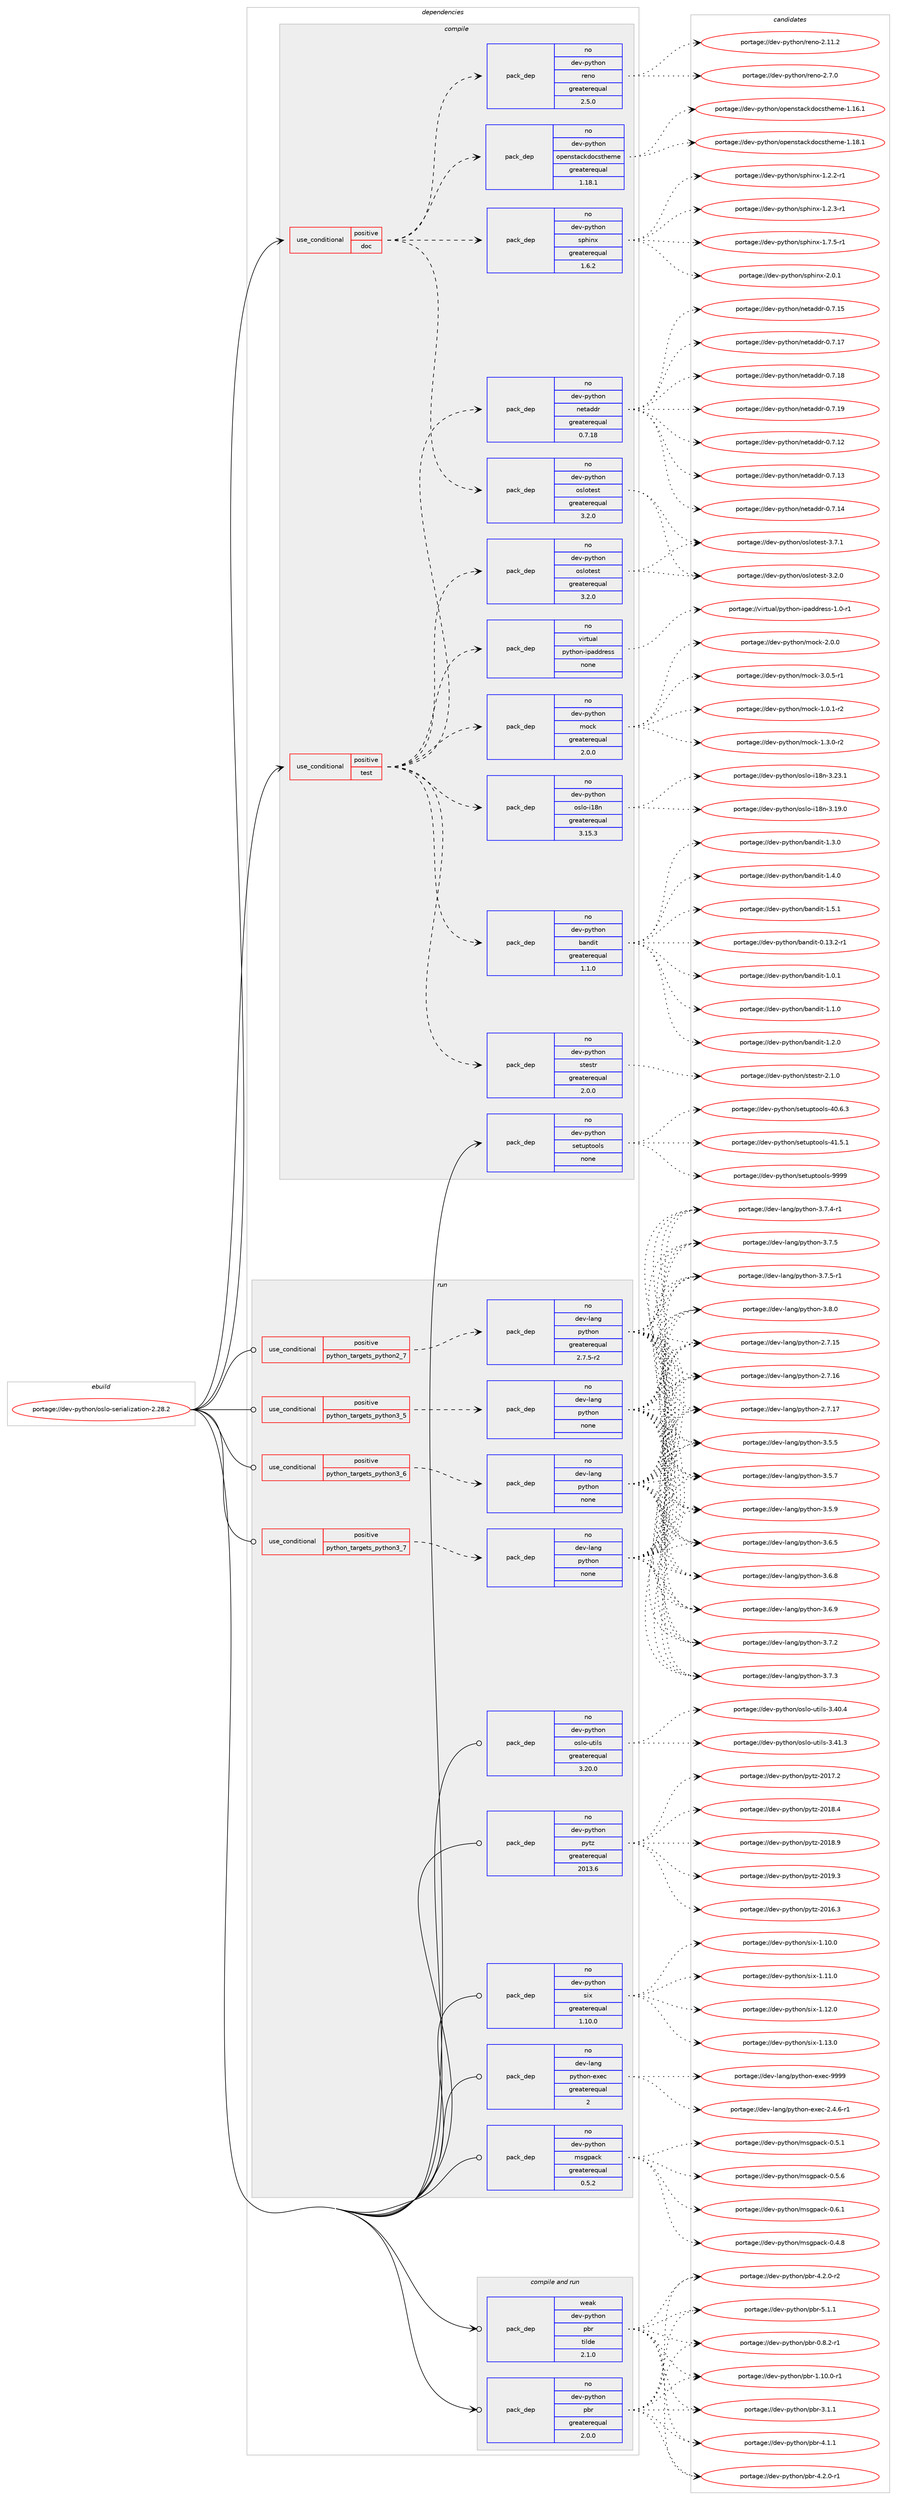 digraph prolog {

# *************
# Graph options
# *************

newrank=true;
concentrate=true;
compound=true;
graph [rankdir=LR,fontname=Helvetica,fontsize=10,ranksep=1.5];#, ranksep=2.5, nodesep=0.2];
edge  [arrowhead=vee];
node  [fontname=Helvetica,fontsize=10];

# **********
# The ebuild
# **********

subgraph cluster_leftcol {
color=gray;
rank=same;
label=<<i>ebuild</i>>;
id [label="portage://dev-python/oslo-serialization-2.28.2", color=red, width=4, href="../dev-python/oslo-serialization-2.28.2.svg"];
}

# ****************
# The dependencies
# ****************

subgraph cluster_midcol {
color=gray;
label=<<i>dependencies</i>>;
subgraph cluster_compile {
fillcolor="#eeeeee";
style=filled;
label=<<i>compile</i>>;
subgraph cond33129 {
dependency154357 [label=<<TABLE BORDER="0" CELLBORDER="1" CELLSPACING="0" CELLPADDING="4"><TR><TD ROWSPAN="3" CELLPADDING="10">use_conditional</TD></TR><TR><TD>positive</TD></TR><TR><TD>doc</TD></TR></TABLE>>, shape=none, color=red];
subgraph pack117899 {
dependency154358 [label=<<TABLE BORDER="0" CELLBORDER="1" CELLSPACING="0" CELLPADDING="4" WIDTH="220"><TR><TD ROWSPAN="6" CELLPADDING="30">pack_dep</TD></TR><TR><TD WIDTH="110">no</TD></TR><TR><TD>dev-python</TD></TR><TR><TD>sphinx</TD></TR><TR><TD>greaterequal</TD></TR><TR><TD>1.6.2</TD></TR></TABLE>>, shape=none, color=blue];
}
dependency154357:e -> dependency154358:w [weight=20,style="dashed",arrowhead="vee"];
subgraph pack117900 {
dependency154359 [label=<<TABLE BORDER="0" CELLBORDER="1" CELLSPACING="0" CELLPADDING="4" WIDTH="220"><TR><TD ROWSPAN="6" CELLPADDING="30">pack_dep</TD></TR><TR><TD WIDTH="110">no</TD></TR><TR><TD>dev-python</TD></TR><TR><TD>openstackdocstheme</TD></TR><TR><TD>greaterequal</TD></TR><TR><TD>1.18.1</TD></TR></TABLE>>, shape=none, color=blue];
}
dependency154357:e -> dependency154359:w [weight=20,style="dashed",arrowhead="vee"];
subgraph pack117901 {
dependency154360 [label=<<TABLE BORDER="0" CELLBORDER="1" CELLSPACING="0" CELLPADDING="4" WIDTH="220"><TR><TD ROWSPAN="6" CELLPADDING="30">pack_dep</TD></TR><TR><TD WIDTH="110">no</TD></TR><TR><TD>dev-python</TD></TR><TR><TD>oslotest</TD></TR><TR><TD>greaterequal</TD></TR><TR><TD>3.2.0</TD></TR></TABLE>>, shape=none, color=blue];
}
dependency154357:e -> dependency154360:w [weight=20,style="dashed",arrowhead="vee"];
subgraph pack117902 {
dependency154361 [label=<<TABLE BORDER="0" CELLBORDER="1" CELLSPACING="0" CELLPADDING="4" WIDTH="220"><TR><TD ROWSPAN="6" CELLPADDING="30">pack_dep</TD></TR><TR><TD WIDTH="110">no</TD></TR><TR><TD>dev-python</TD></TR><TR><TD>reno</TD></TR><TR><TD>greaterequal</TD></TR><TR><TD>2.5.0</TD></TR></TABLE>>, shape=none, color=blue];
}
dependency154357:e -> dependency154361:w [weight=20,style="dashed",arrowhead="vee"];
}
id:e -> dependency154357:w [weight=20,style="solid",arrowhead="vee"];
subgraph cond33130 {
dependency154362 [label=<<TABLE BORDER="0" CELLBORDER="1" CELLSPACING="0" CELLPADDING="4"><TR><TD ROWSPAN="3" CELLPADDING="10">use_conditional</TD></TR><TR><TD>positive</TD></TR><TR><TD>test</TD></TR></TABLE>>, shape=none, color=red];
subgraph pack117903 {
dependency154363 [label=<<TABLE BORDER="0" CELLBORDER="1" CELLSPACING="0" CELLPADDING="4" WIDTH="220"><TR><TD ROWSPAN="6" CELLPADDING="30">pack_dep</TD></TR><TR><TD WIDTH="110">no</TD></TR><TR><TD>virtual</TD></TR><TR><TD>python-ipaddress</TD></TR><TR><TD>none</TD></TR><TR><TD></TD></TR></TABLE>>, shape=none, color=blue];
}
dependency154362:e -> dependency154363:w [weight=20,style="dashed",arrowhead="vee"];
subgraph pack117904 {
dependency154364 [label=<<TABLE BORDER="0" CELLBORDER="1" CELLSPACING="0" CELLPADDING="4" WIDTH="220"><TR><TD ROWSPAN="6" CELLPADDING="30">pack_dep</TD></TR><TR><TD WIDTH="110">no</TD></TR><TR><TD>dev-python</TD></TR><TR><TD>mock</TD></TR><TR><TD>greaterequal</TD></TR><TR><TD>2.0.0</TD></TR></TABLE>>, shape=none, color=blue];
}
dependency154362:e -> dependency154364:w [weight=20,style="dashed",arrowhead="vee"];
subgraph pack117905 {
dependency154365 [label=<<TABLE BORDER="0" CELLBORDER="1" CELLSPACING="0" CELLPADDING="4" WIDTH="220"><TR><TD ROWSPAN="6" CELLPADDING="30">pack_dep</TD></TR><TR><TD WIDTH="110">no</TD></TR><TR><TD>dev-python</TD></TR><TR><TD>netaddr</TD></TR><TR><TD>greaterequal</TD></TR><TR><TD>0.7.18</TD></TR></TABLE>>, shape=none, color=blue];
}
dependency154362:e -> dependency154365:w [weight=20,style="dashed",arrowhead="vee"];
subgraph pack117906 {
dependency154366 [label=<<TABLE BORDER="0" CELLBORDER="1" CELLSPACING="0" CELLPADDING="4" WIDTH="220"><TR><TD ROWSPAN="6" CELLPADDING="30">pack_dep</TD></TR><TR><TD WIDTH="110">no</TD></TR><TR><TD>dev-python</TD></TR><TR><TD>stestr</TD></TR><TR><TD>greaterequal</TD></TR><TR><TD>2.0.0</TD></TR></TABLE>>, shape=none, color=blue];
}
dependency154362:e -> dependency154366:w [weight=20,style="dashed",arrowhead="vee"];
subgraph pack117907 {
dependency154367 [label=<<TABLE BORDER="0" CELLBORDER="1" CELLSPACING="0" CELLPADDING="4" WIDTH="220"><TR><TD ROWSPAN="6" CELLPADDING="30">pack_dep</TD></TR><TR><TD WIDTH="110">no</TD></TR><TR><TD>dev-python</TD></TR><TR><TD>oslo-i18n</TD></TR><TR><TD>greaterequal</TD></TR><TR><TD>3.15.3</TD></TR></TABLE>>, shape=none, color=blue];
}
dependency154362:e -> dependency154367:w [weight=20,style="dashed",arrowhead="vee"];
subgraph pack117908 {
dependency154368 [label=<<TABLE BORDER="0" CELLBORDER="1" CELLSPACING="0" CELLPADDING="4" WIDTH="220"><TR><TD ROWSPAN="6" CELLPADDING="30">pack_dep</TD></TR><TR><TD WIDTH="110">no</TD></TR><TR><TD>dev-python</TD></TR><TR><TD>oslotest</TD></TR><TR><TD>greaterequal</TD></TR><TR><TD>3.2.0</TD></TR></TABLE>>, shape=none, color=blue];
}
dependency154362:e -> dependency154368:w [weight=20,style="dashed",arrowhead="vee"];
subgraph pack117909 {
dependency154369 [label=<<TABLE BORDER="0" CELLBORDER="1" CELLSPACING="0" CELLPADDING="4" WIDTH="220"><TR><TD ROWSPAN="6" CELLPADDING="30">pack_dep</TD></TR><TR><TD WIDTH="110">no</TD></TR><TR><TD>dev-python</TD></TR><TR><TD>bandit</TD></TR><TR><TD>greaterequal</TD></TR><TR><TD>1.1.0</TD></TR></TABLE>>, shape=none, color=blue];
}
dependency154362:e -> dependency154369:w [weight=20,style="dashed",arrowhead="vee"];
}
id:e -> dependency154362:w [weight=20,style="solid",arrowhead="vee"];
subgraph pack117910 {
dependency154370 [label=<<TABLE BORDER="0" CELLBORDER="1" CELLSPACING="0" CELLPADDING="4" WIDTH="220"><TR><TD ROWSPAN="6" CELLPADDING="30">pack_dep</TD></TR><TR><TD WIDTH="110">no</TD></TR><TR><TD>dev-python</TD></TR><TR><TD>setuptools</TD></TR><TR><TD>none</TD></TR><TR><TD></TD></TR></TABLE>>, shape=none, color=blue];
}
id:e -> dependency154370:w [weight=20,style="solid",arrowhead="vee"];
}
subgraph cluster_compileandrun {
fillcolor="#eeeeee";
style=filled;
label=<<i>compile and run</i>>;
subgraph pack117911 {
dependency154371 [label=<<TABLE BORDER="0" CELLBORDER="1" CELLSPACING="0" CELLPADDING="4" WIDTH="220"><TR><TD ROWSPAN="6" CELLPADDING="30">pack_dep</TD></TR><TR><TD WIDTH="110">no</TD></TR><TR><TD>dev-python</TD></TR><TR><TD>pbr</TD></TR><TR><TD>greaterequal</TD></TR><TR><TD>2.0.0</TD></TR></TABLE>>, shape=none, color=blue];
}
id:e -> dependency154371:w [weight=20,style="solid",arrowhead="odotvee"];
subgraph pack117912 {
dependency154372 [label=<<TABLE BORDER="0" CELLBORDER="1" CELLSPACING="0" CELLPADDING="4" WIDTH="220"><TR><TD ROWSPAN="6" CELLPADDING="30">pack_dep</TD></TR><TR><TD WIDTH="110">weak</TD></TR><TR><TD>dev-python</TD></TR><TR><TD>pbr</TD></TR><TR><TD>tilde</TD></TR><TR><TD>2.1.0</TD></TR></TABLE>>, shape=none, color=blue];
}
id:e -> dependency154372:w [weight=20,style="solid",arrowhead="odotvee"];
}
subgraph cluster_run {
fillcolor="#eeeeee";
style=filled;
label=<<i>run</i>>;
subgraph cond33131 {
dependency154373 [label=<<TABLE BORDER="0" CELLBORDER="1" CELLSPACING="0" CELLPADDING="4"><TR><TD ROWSPAN="3" CELLPADDING="10">use_conditional</TD></TR><TR><TD>positive</TD></TR><TR><TD>python_targets_python2_7</TD></TR></TABLE>>, shape=none, color=red];
subgraph pack117913 {
dependency154374 [label=<<TABLE BORDER="0" CELLBORDER="1" CELLSPACING="0" CELLPADDING="4" WIDTH="220"><TR><TD ROWSPAN="6" CELLPADDING="30">pack_dep</TD></TR><TR><TD WIDTH="110">no</TD></TR><TR><TD>dev-lang</TD></TR><TR><TD>python</TD></TR><TR><TD>greaterequal</TD></TR><TR><TD>2.7.5-r2</TD></TR></TABLE>>, shape=none, color=blue];
}
dependency154373:e -> dependency154374:w [weight=20,style="dashed",arrowhead="vee"];
}
id:e -> dependency154373:w [weight=20,style="solid",arrowhead="odot"];
subgraph cond33132 {
dependency154375 [label=<<TABLE BORDER="0" CELLBORDER="1" CELLSPACING="0" CELLPADDING="4"><TR><TD ROWSPAN="3" CELLPADDING="10">use_conditional</TD></TR><TR><TD>positive</TD></TR><TR><TD>python_targets_python3_5</TD></TR></TABLE>>, shape=none, color=red];
subgraph pack117914 {
dependency154376 [label=<<TABLE BORDER="0" CELLBORDER="1" CELLSPACING="0" CELLPADDING="4" WIDTH="220"><TR><TD ROWSPAN="6" CELLPADDING="30">pack_dep</TD></TR><TR><TD WIDTH="110">no</TD></TR><TR><TD>dev-lang</TD></TR><TR><TD>python</TD></TR><TR><TD>none</TD></TR><TR><TD></TD></TR></TABLE>>, shape=none, color=blue];
}
dependency154375:e -> dependency154376:w [weight=20,style="dashed",arrowhead="vee"];
}
id:e -> dependency154375:w [weight=20,style="solid",arrowhead="odot"];
subgraph cond33133 {
dependency154377 [label=<<TABLE BORDER="0" CELLBORDER="1" CELLSPACING="0" CELLPADDING="4"><TR><TD ROWSPAN="3" CELLPADDING="10">use_conditional</TD></TR><TR><TD>positive</TD></TR><TR><TD>python_targets_python3_6</TD></TR></TABLE>>, shape=none, color=red];
subgraph pack117915 {
dependency154378 [label=<<TABLE BORDER="0" CELLBORDER="1" CELLSPACING="0" CELLPADDING="4" WIDTH="220"><TR><TD ROWSPAN="6" CELLPADDING="30">pack_dep</TD></TR><TR><TD WIDTH="110">no</TD></TR><TR><TD>dev-lang</TD></TR><TR><TD>python</TD></TR><TR><TD>none</TD></TR><TR><TD></TD></TR></TABLE>>, shape=none, color=blue];
}
dependency154377:e -> dependency154378:w [weight=20,style="dashed",arrowhead="vee"];
}
id:e -> dependency154377:w [weight=20,style="solid",arrowhead="odot"];
subgraph cond33134 {
dependency154379 [label=<<TABLE BORDER="0" CELLBORDER="1" CELLSPACING="0" CELLPADDING="4"><TR><TD ROWSPAN="3" CELLPADDING="10">use_conditional</TD></TR><TR><TD>positive</TD></TR><TR><TD>python_targets_python3_7</TD></TR></TABLE>>, shape=none, color=red];
subgraph pack117916 {
dependency154380 [label=<<TABLE BORDER="0" CELLBORDER="1" CELLSPACING="0" CELLPADDING="4" WIDTH="220"><TR><TD ROWSPAN="6" CELLPADDING="30">pack_dep</TD></TR><TR><TD WIDTH="110">no</TD></TR><TR><TD>dev-lang</TD></TR><TR><TD>python</TD></TR><TR><TD>none</TD></TR><TR><TD></TD></TR></TABLE>>, shape=none, color=blue];
}
dependency154379:e -> dependency154380:w [weight=20,style="dashed",arrowhead="vee"];
}
id:e -> dependency154379:w [weight=20,style="solid",arrowhead="odot"];
subgraph pack117917 {
dependency154381 [label=<<TABLE BORDER="0" CELLBORDER="1" CELLSPACING="0" CELLPADDING="4" WIDTH="220"><TR><TD ROWSPAN="6" CELLPADDING="30">pack_dep</TD></TR><TR><TD WIDTH="110">no</TD></TR><TR><TD>dev-lang</TD></TR><TR><TD>python-exec</TD></TR><TR><TD>greaterequal</TD></TR><TR><TD>2</TD></TR></TABLE>>, shape=none, color=blue];
}
id:e -> dependency154381:w [weight=20,style="solid",arrowhead="odot"];
subgraph pack117918 {
dependency154382 [label=<<TABLE BORDER="0" CELLBORDER="1" CELLSPACING="0" CELLPADDING="4" WIDTH="220"><TR><TD ROWSPAN="6" CELLPADDING="30">pack_dep</TD></TR><TR><TD WIDTH="110">no</TD></TR><TR><TD>dev-python</TD></TR><TR><TD>msgpack</TD></TR><TR><TD>greaterequal</TD></TR><TR><TD>0.5.2</TD></TR></TABLE>>, shape=none, color=blue];
}
id:e -> dependency154382:w [weight=20,style="solid",arrowhead="odot"];
subgraph pack117919 {
dependency154383 [label=<<TABLE BORDER="0" CELLBORDER="1" CELLSPACING="0" CELLPADDING="4" WIDTH="220"><TR><TD ROWSPAN="6" CELLPADDING="30">pack_dep</TD></TR><TR><TD WIDTH="110">no</TD></TR><TR><TD>dev-python</TD></TR><TR><TD>oslo-utils</TD></TR><TR><TD>greaterequal</TD></TR><TR><TD>3.20.0</TD></TR></TABLE>>, shape=none, color=blue];
}
id:e -> dependency154383:w [weight=20,style="solid",arrowhead="odot"];
subgraph pack117920 {
dependency154384 [label=<<TABLE BORDER="0" CELLBORDER="1" CELLSPACING="0" CELLPADDING="4" WIDTH="220"><TR><TD ROWSPAN="6" CELLPADDING="30">pack_dep</TD></TR><TR><TD WIDTH="110">no</TD></TR><TR><TD>dev-python</TD></TR><TR><TD>pytz</TD></TR><TR><TD>greaterequal</TD></TR><TR><TD>2013.6</TD></TR></TABLE>>, shape=none, color=blue];
}
id:e -> dependency154384:w [weight=20,style="solid",arrowhead="odot"];
subgraph pack117921 {
dependency154385 [label=<<TABLE BORDER="0" CELLBORDER="1" CELLSPACING="0" CELLPADDING="4" WIDTH="220"><TR><TD ROWSPAN="6" CELLPADDING="30">pack_dep</TD></TR><TR><TD WIDTH="110">no</TD></TR><TR><TD>dev-python</TD></TR><TR><TD>six</TD></TR><TR><TD>greaterequal</TD></TR><TR><TD>1.10.0</TD></TR></TABLE>>, shape=none, color=blue];
}
id:e -> dependency154385:w [weight=20,style="solid",arrowhead="odot"];
}
}

# **************
# The candidates
# **************

subgraph cluster_choices {
rank=same;
color=gray;
label=<<i>candidates</i>>;

subgraph choice117899 {
color=black;
nodesep=1;
choiceportage10010111845112121116104111110471151121041051101204549465046504511449 [label="portage://dev-python/sphinx-1.2.2-r1", color=red, width=4,href="../dev-python/sphinx-1.2.2-r1.svg"];
choiceportage10010111845112121116104111110471151121041051101204549465046514511449 [label="portage://dev-python/sphinx-1.2.3-r1", color=red, width=4,href="../dev-python/sphinx-1.2.3-r1.svg"];
choiceportage10010111845112121116104111110471151121041051101204549465546534511449 [label="portage://dev-python/sphinx-1.7.5-r1", color=red, width=4,href="../dev-python/sphinx-1.7.5-r1.svg"];
choiceportage1001011184511212111610411111047115112104105110120455046484649 [label="portage://dev-python/sphinx-2.0.1", color=red, width=4,href="../dev-python/sphinx-2.0.1.svg"];
dependency154358:e -> choiceportage10010111845112121116104111110471151121041051101204549465046504511449:w [style=dotted,weight="100"];
dependency154358:e -> choiceportage10010111845112121116104111110471151121041051101204549465046514511449:w [style=dotted,weight="100"];
dependency154358:e -> choiceportage10010111845112121116104111110471151121041051101204549465546534511449:w [style=dotted,weight="100"];
dependency154358:e -> choiceportage1001011184511212111610411111047115112104105110120455046484649:w [style=dotted,weight="100"];
}
subgraph choice117900 {
color=black;
nodesep=1;
choiceportage100101118451121211161041111104711111210111011511697991071001119911511610410110910145494649544649 [label="portage://dev-python/openstackdocstheme-1.16.1", color=red, width=4,href="../dev-python/openstackdocstheme-1.16.1.svg"];
choiceportage100101118451121211161041111104711111210111011511697991071001119911511610410110910145494649564649 [label="portage://dev-python/openstackdocstheme-1.18.1", color=red, width=4,href="../dev-python/openstackdocstheme-1.18.1.svg"];
dependency154359:e -> choiceportage100101118451121211161041111104711111210111011511697991071001119911511610410110910145494649544649:w [style=dotted,weight="100"];
dependency154359:e -> choiceportage100101118451121211161041111104711111210111011511697991071001119911511610410110910145494649564649:w [style=dotted,weight="100"];
}
subgraph choice117901 {
color=black;
nodesep=1;
choiceportage1001011184511212111610411111047111115108111116101115116455146504648 [label="portage://dev-python/oslotest-3.2.0", color=red, width=4,href="../dev-python/oslotest-3.2.0.svg"];
choiceportage1001011184511212111610411111047111115108111116101115116455146554649 [label="portage://dev-python/oslotest-3.7.1", color=red, width=4,href="../dev-python/oslotest-3.7.1.svg"];
dependency154360:e -> choiceportage1001011184511212111610411111047111115108111116101115116455146504648:w [style=dotted,weight="100"];
dependency154360:e -> choiceportage1001011184511212111610411111047111115108111116101115116455146554649:w [style=dotted,weight="100"];
}
subgraph choice117902 {
color=black;
nodesep=1;
choiceportage100101118451121211161041111104711410111011145504649494650 [label="portage://dev-python/reno-2.11.2", color=red, width=4,href="../dev-python/reno-2.11.2.svg"];
choiceportage1001011184511212111610411111047114101110111455046554648 [label="portage://dev-python/reno-2.7.0", color=red, width=4,href="../dev-python/reno-2.7.0.svg"];
dependency154361:e -> choiceportage100101118451121211161041111104711410111011145504649494650:w [style=dotted,weight="100"];
dependency154361:e -> choiceportage1001011184511212111610411111047114101110111455046554648:w [style=dotted,weight="100"];
}
subgraph choice117903 {
color=black;
nodesep=1;
choiceportage11810511411611797108471121211161041111104510511297100100114101115115454946484511449 [label="portage://virtual/python-ipaddress-1.0-r1", color=red, width=4,href="../virtual/python-ipaddress-1.0-r1.svg"];
dependency154363:e -> choiceportage11810511411611797108471121211161041111104510511297100100114101115115454946484511449:w [style=dotted,weight="100"];
}
subgraph choice117904 {
color=black;
nodesep=1;
choiceportage1001011184511212111610411111047109111991074549464846494511450 [label="portage://dev-python/mock-1.0.1-r2", color=red, width=4,href="../dev-python/mock-1.0.1-r2.svg"];
choiceportage1001011184511212111610411111047109111991074549465146484511450 [label="portage://dev-python/mock-1.3.0-r2", color=red, width=4,href="../dev-python/mock-1.3.0-r2.svg"];
choiceportage100101118451121211161041111104710911199107455046484648 [label="portage://dev-python/mock-2.0.0", color=red, width=4,href="../dev-python/mock-2.0.0.svg"];
choiceportage1001011184511212111610411111047109111991074551464846534511449 [label="portage://dev-python/mock-3.0.5-r1", color=red, width=4,href="../dev-python/mock-3.0.5-r1.svg"];
dependency154364:e -> choiceportage1001011184511212111610411111047109111991074549464846494511450:w [style=dotted,weight="100"];
dependency154364:e -> choiceportage1001011184511212111610411111047109111991074549465146484511450:w [style=dotted,weight="100"];
dependency154364:e -> choiceportage100101118451121211161041111104710911199107455046484648:w [style=dotted,weight="100"];
dependency154364:e -> choiceportage1001011184511212111610411111047109111991074551464846534511449:w [style=dotted,weight="100"];
}
subgraph choice117905 {
color=black;
nodesep=1;
choiceportage10010111845112121116104111110471101011169710010011445484655464950 [label="portage://dev-python/netaddr-0.7.12", color=red, width=4,href="../dev-python/netaddr-0.7.12.svg"];
choiceportage10010111845112121116104111110471101011169710010011445484655464951 [label="portage://dev-python/netaddr-0.7.13", color=red, width=4,href="../dev-python/netaddr-0.7.13.svg"];
choiceportage10010111845112121116104111110471101011169710010011445484655464952 [label="portage://dev-python/netaddr-0.7.14", color=red, width=4,href="../dev-python/netaddr-0.7.14.svg"];
choiceportage10010111845112121116104111110471101011169710010011445484655464953 [label="portage://dev-python/netaddr-0.7.15", color=red, width=4,href="../dev-python/netaddr-0.7.15.svg"];
choiceportage10010111845112121116104111110471101011169710010011445484655464955 [label="portage://dev-python/netaddr-0.7.17", color=red, width=4,href="../dev-python/netaddr-0.7.17.svg"];
choiceportage10010111845112121116104111110471101011169710010011445484655464956 [label="portage://dev-python/netaddr-0.7.18", color=red, width=4,href="../dev-python/netaddr-0.7.18.svg"];
choiceportage10010111845112121116104111110471101011169710010011445484655464957 [label="portage://dev-python/netaddr-0.7.19", color=red, width=4,href="../dev-python/netaddr-0.7.19.svg"];
dependency154365:e -> choiceportage10010111845112121116104111110471101011169710010011445484655464950:w [style=dotted,weight="100"];
dependency154365:e -> choiceportage10010111845112121116104111110471101011169710010011445484655464951:w [style=dotted,weight="100"];
dependency154365:e -> choiceportage10010111845112121116104111110471101011169710010011445484655464952:w [style=dotted,weight="100"];
dependency154365:e -> choiceportage10010111845112121116104111110471101011169710010011445484655464953:w [style=dotted,weight="100"];
dependency154365:e -> choiceportage10010111845112121116104111110471101011169710010011445484655464955:w [style=dotted,weight="100"];
dependency154365:e -> choiceportage10010111845112121116104111110471101011169710010011445484655464956:w [style=dotted,weight="100"];
dependency154365:e -> choiceportage10010111845112121116104111110471101011169710010011445484655464957:w [style=dotted,weight="100"];
}
subgraph choice117906 {
color=black;
nodesep=1;
choiceportage1001011184511212111610411111047115116101115116114455046494648 [label="portage://dev-python/stestr-2.1.0", color=red, width=4,href="../dev-python/stestr-2.1.0.svg"];
dependency154366:e -> choiceportage1001011184511212111610411111047115116101115116114455046494648:w [style=dotted,weight="100"];
}
subgraph choice117907 {
color=black;
nodesep=1;
choiceportage100101118451121211161041111104711111510811145105495611045514649574648 [label="portage://dev-python/oslo-i18n-3.19.0", color=red, width=4,href="../dev-python/oslo-i18n-3.19.0.svg"];
choiceportage100101118451121211161041111104711111510811145105495611045514650514649 [label="portage://dev-python/oslo-i18n-3.23.1", color=red, width=4,href="../dev-python/oslo-i18n-3.23.1.svg"];
dependency154367:e -> choiceportage100101118451121211161041111104711111510811145105495611045514649574648:w [style=dotted,weight="100"];
dependency154367:e -> choiceportage100101118451121211161041111104711111510811145105495611045514650514649:w [style=dotted,weight="100"];
}
subgraph choice117908 {
color=black;
nodesep=1;
choiceportage1001011184511212111610411111047111115108111116101115116455146504648 [label="portage://dev-python/oslotest-3.2.0", color=red, width=4,href="../dev-python/oslotest-3.2.0.svg"];
choiceportage1001011184511212111610411111047111115108111116101115116455146554649 [label="portage://dev-python/oslotest-3.7.1", color=red, width=4,href="../dev-python/oslotest-3.7.1.svg"];
dependency154368:e -> choiceportage1001011184511212111610411111047111115108111116101115116455146504648:w [style=dotted,weight="100"];
dependency154368:e -> choiceportage1001011184511212111610411111047111115108111116101115116455146554649:w [style=dotted,weight="100"];
}
subgraph choice117909 {
color=black;
nodesep=1;
choiceportage10010111845112121116104111110479897110100105116454846495146504511449 [label="portage://dev-python/bandit-0.13.2-r1", color=red, width=4,href="../dev-python/bandit-0.13.2-r1.svg"];
choiceportage10010111845112121116104111110479897110100105116454946484649 [label="portage://dev-python/bandit-1.0.1", color=red, width=4,href="../dev-python/bandit-1.0.1.svg"];
choiceportage10010111845112121116104111110479897110100105116454946494648 [label="portage://dev-python/bandit-1.1.0", color=red, width=4,href="../dev-python/bandit-1.1.0.svg"];
choiceportage10010111845112121116104111110479897110100105116454946504648 [label="portage://dev-python/bandit-1.2.0", color=red, width=4,href="../dev-python/bandit-1.2.0.svg"];
choiceportage10010111845112121116104111110479897110100105116454946514648 [label="portage://dev-python/bandit-1.3.0", color=red, width=4,href="../dev-python/bandit-1.3.0.svg"];
choiceportage10010111845112121116104111110479897110100105116454946524648 [label="portage://dev-python/bandit-1.4.0", color=red, width=4,href="../dev-python/bandit-1.4.0.svg"];
choiceportage10010111845112121116104111110479897110100105116454946534649 [label="portage://dev-python/bandit-1.5.1", color=red, width=4,href="../dev-python/bandit-1.5.1.svg"];
dependency154369:e -> choiceportage10010111845112121116104111110479897110100105116454846495146504511449:w [style=dotted,weight="100"];
dependency154369:e -> choiceportage10010111845112121116104111110479897110100105116454946484649:w [style=dotted,weight="100"];
dependency154369:e -> choiceportage10010111845112121116104111110479897110100105116454946494648:w [style=dotted,weight="100"];
dependency154369:e -> choiceportage10010111845112121116104111110479897110100105116454946504648:w [style=dotted,weight="100"];
dependency154369:e -> choiceportage10010111845112121116104111110479897110100105116454946514648:w [style=dotted,weight="100"];
dependency154369:e -> choiceportage10010111845112121116104111110479897110100105116454946524648:w [style=dotted,weight="100"];
dependency154369:e -> choiceportage10010111845112121116104111110479897110100105116454946534649:w [style=dotted,weight="100"];
}
subgraph choice117910 {
color=black;
nodesep=1;
choiceportage100101118451121211161041111104711510111611711211611111110811545524846544651 [label="portage://dev-python/setuptools-40.6.3", color=red, width=4,href="../dev-python/setuptools-40.6.3.svg"];
choiceportage100101118451121211161041111104711510111611711211611111110811545524946534649 [label="portage://dev-python/setuptools-41.5.1", color=red, width=4,href="../dev-python/setuptools-41.5.1.svg"];
choiceportage10010111845112121116104111110471151011161171121161111111081154557575757 [label="portage://dev-python/setuptools-9999", color=red, width=4,href="../dev-python/setuptools-9999.svg"];
dependency154370:e -> choiceportage100101118451121211161041111104711510111611711211611111110811545524846544651:w [style=dotted,weight="100"];
dependency154370:e -> choiceportage100101118451121211161041111104711510111611711211611111110811545524946534649:w [style=dotted,weight="100"];
dependency154370:e -> choiceportage10010111845112121116104111110471151011161171121161111111081154557575757:w [style=dotted,weight="100"];
}
subgraph choice117911 {
color=black;
nodesep=1;
choiceportage1001011184511212111610411111047112981144548465646504511449 [label="portage://dev-python/pbr-0.8.2-r1", color=red, width=4,href="../dev-python/pbr-0.8.2-r1.svg"];
choiceportage100101118451121211161041111104711298114454946494846484511449 [label="portage://dev-python/pbr-1.10.0-r1", color=red, width=4,href="../dev-python/pbr-1.10.0-r1.svg"];
choiceportage100101118451121211161041111104711298114455146494649 [label="portage://dev-python/pbr-3.1.1", color=red, width=4,href="../dev-python/pbr-3.1.1.svg"];
choiceportage100101118451121211161041111104711298114455246494649 [label="portage://dev-python/pbr-4.1.1", color=red, width=4,href="../dev-python/pbr-4.1.1.svg"];
choiceportage1001011184511212111610411111047112981144552465046484511449 [label="portage://dev-python/pbr-4.2.0-r1", color=red, width=4,href="../dev-python/pbr-4.2.0-r1.svg"];
choiceportage1001011184511212111610411111047112981144552465046484511450 [label="portage://dev-python/pbr-4.2.0-r2", color=red, width=4,href="../dev-python/pbr-4.2.0-r2.svg"];
choiceportage100101118451121211161041111104711298114455346494649 [label="portage://dev-python/pbr-5.1.1", color=red, width=4,href="../dev-python/pbr-5.1.1.svg"];
dependency154371:e -> choiceportage1001011184511212111610411111047112981144548465646504511449:w [style=dotted,weight="100"];
dependency154371:e -> choiceportage100101118451121211161041111104711298114454946494846484511449:w [style=dotted,weight="100"];
dependency154371:e -> choiceportage100101118451121211161041111104711298114455146494649:w [style=dotted,weight="100"];
dependency154371:e -> choiceportage100101118451121211161041111104711298114455246494649:w [style=dotted,weight="100"];
dependency154371:e -> choiceportage1001011184511212111610411111047112981144552465046484511449:w [style=dotted,weight="100"];
dependency154371:e -> choiceportage1001011184511212111610411111047112981144552465046484511450:w [style=dotted,weight="100"];
dependency154371:e -> choiceportage100101118451121211161041111104711298114455346494649:w [style=dotted,weight="100"];
}
subgraph choice117912 {
color=black;
nodesep=1;
choiceportage1001011184511212111610411111047112981144548465646504511449 [label="portage://dev-python/pbr-0.8.2-r1", color=red, width=4,href="../dev-python/pbr-0.8.2-r1.svg"];
choiceportage100101118451121211161041111104711298114454946494846484511449 [label="portage://dev-python/pbr-1.10.0-r1", color=red, width=4,href="../dev-python/pbr-1.10.0-r1.svg"];
choiceportage100101118451121211161041111104711298114455146494649 [label="portage://dev-python/pbr-3.1.1", color=red, width=4,href="../dev-python/pbr-3.1.1.svg"];
choiceportage100101118451121211161041111104711298114455246494649 [label="portage://dev-python/pbr-4.1.1", color=red, width=4,href="../dev-python/pbr-4.1.1.svg"];
choiceportage1001011184511212111610411111047112981144552465046484511449 [label="portage://dev-python/pbr-4.2.0-r1", color=red, width=4,href="../dev-python/pbr-4.2.0-r1.svg"];
choiceportage1001011184511212111610411111047112981144552465046484511450 [label="portage://dev-python/pbr-4.2.0-r2", color=red, width=4,href="../dev-python/pbr-4.2.0-r2.svg"];
choiceportage100101118451121211161041111104711298114455346494649 [label="portage://dev-python/pbr-5.1.1", color=red, width=4,href="../dev-python/pbr-5.1.1.svg"];
dependency154372:e -> choiceportage1001011184511212111610411111047112981144548465646504511449:w [style=dotted,weight="100"];
dependency154372:e -> choiceportage100101118451121211161041111104711298114454946494846484511449:w [style=dotted,weight="100"];
dependency154372:e -> choiceportage100101118451121211161041111104711298114455146494649:w [style=dotted,weight="100"];
dependency154372:e -> choiceportage100101118451121211161041111104711298114455246494649:w [style=dotted,weight="100"];
dependency154372:e -> choiceportage1001011184511212111610411111047112981144552465046484511449:w [style=dotted,weight="100"];
dependency154372:e -> choiceportage1001011184511212111610411111047112981144552465046484511450:w [style=dotted,weight="100"];
dependency154372:e -> choiceportage100101118451121211161041111104711298114455346494649:w [style=dotted,weight="100"];
}
subgraph choice117913 {
color=black;
nodesep=1;
choiceportage10010111845108971101034711212111610411111045504655464953 [label="portage://dev-lang/python-2.7.15", color=red, width=4,href="../dev-lang/python-2.7.15.svg"];
choiceportage10010111845108971101034711212111610411111045504655464954 [label="portage://dev-lang/python-2.7.16", color=red, width=4,href="../dev-lang/python-2.7.16.svg"];
choiceportage10010111845108971101034711212111610411111045504655464955 [label="portage://dev-lang/python-2.7.17", color=red, width=4,href="../dev-lang/python-2.7.17.svg"];
choiceportage100101118451089711010347112121116104111110455146534653 [label="portage://dev-lang/python-3.5.5", color=red, width=4,href="../dev-lang/python-3.5.5.svg"];
choiceportage100101118451089711010347112121116104111110455146534655 [label="portage://dev-lang/python-3.5.7", color=red, width=4,href="../dev-lang/python-3.5.7.svg"];
choiceportage100101118451089711010347112121116104111110455146534657 [label="portage://dev-lang/python-3.5.9", color=red, width=4,href="../dev-lang/python-3.5.9.svg"];
choiceportage100101118451089711010347112121116104111110455146544653 [label="portage://dev-lang/python-3.6.5", color=red, width=4,href="../dev-lang/python-3.6.5.svg"];
choiceportage100101118451089711010347112121116104111110455146544656 [label="portage://dev-lang/python-3.6.8", color=red, width=4,href="../dev-lang/python-3.6.8.svg"];
choiceportage100101118451089711010347112121116104111110455146544657 [label="portage://dev-lang/python-3.6.9", color=red, width=4,href="../dev-lang/python-3.6.9.svg"];
choiceportage100101118451089711010347112121116104111110455146554650 [label="portage://dev-lang/python-3.7.2", color=red, width=4,href="../dev-lang/python-3.7.2.svg"];
choiceportage100101118451089711010347112121116104111110455146554651 [label="portage://dev-lang/python-3.7.3", color=red, width=4,href="../dev-lang/python-3.7.3.svg"];
choiceportage1001011184510897110103471121211161041111104551465546524511449 [label="portage://dev-lang/python-3.7.4-r1", color=red, width=4,href="../dev-lang/python-3.7.4-r1.svg"];
choiceportage100101118451089711010347112121116104111110455146554653 [label="portage://dev-lang/python-3.7.5", color=red, width=4,href="../dev-lang/python-3.7.5.svg"];
choiceportage1001011184510897110103471121211161041111104551465546534511449 [label="portage://dev-lang/python-3.7.5-r1", color=red, width=4,href="../dev-lang/python-3.7.5-r1.svg"];
choiceportage100101118451089711010347112121116104111110455146564648 [label="portage://dev-lang/python-3.8.0", color=red, width=4,href="../dev-lang/python-3.8.0.svg"];
dependency154374:e -> choiceportage10010111845108971101034711212111610411111045504655464953:w [style=dotted,weight="100"];
dependency154374:e -> choiceportage10010111845108971101034711212111610411111045504655464954:w [style=dotted,weight="100"];
dependency154374:e -> choiceportage10010111845108971101034711212111610411111045504655464955:w [style=dotted,weight="100"];
dependency154374:e -> choiceportage100101118451089711010347112121116104111110455146534653:w [style=dotted,weight="100"];
dependency154374:e -> choiceportage100101118451089711010347112121116104111110455146534655:w [style=dotted,weight="100"];
dependency154374:e -> choiceportage100101118451089711010347112121116104111110455146534657:w [style=dotted,weight="100"];
dependency154374:e -> choiceportage100101118451089711010347112121116104111110455146544653:w [style=dotted,weight="100"];
dependency154374:e -> choiceportage100101118451089711010347112121116104111110455146544656:w [style=dotted,weight="100"];
dependency154374:e -> choiceportage100101118451089711010347112121116104111110455146544657:w [style=dotted,weight="100"];
dependency154374:e -> choiceportage100101118451089711010347112121116104111110455146554650:w [style=dotted,weight="100"];
dependency154374:e -> choiceportage100101118451089711010347112121116104111110455146554651:w [style=dotted,weight="100"];
dependency154374:e -> choiceportage1001011184510897110103471121211161041111104551465546524511449:w [style=dotted,weight="100"];
dependency154374:e -> choiceportage100101118451089711010347112121116104111110455146554653:w [style=dotted,weight="100"];
dependency154374:e -> choiceportage1001011184510897110103471121211161041111104551465546534511449:w [style=dotted,weight="100"];
dependency154374:e -> choiceportage100101118451089711010347112121116104111110455146564648:w [style=dotted,weight="100"];
}
subgraph choice117914 {
color=black;
nodesep=1;
choiceportage10010111845108971101034711212111610411111045504655464953 [label="portage://dev-lang/python-2.7.15", color=red, width=4,href="../dev-lang/python-2.7.15.svg"];
choiceportage10010111845108971101034711212111610411111045504655464954 [label="portage://dev-lang/python-2.7.16", color=red, width=4,href="../dev-lang/python-2.7.16.svg"];
choiceportage10010111845108971101034711212111610411111045504655464955 [label="portage://dev-lang/python-2.7.17", color=red, width=4,href="../dev-lang/python-2.7.17.svg"];
choiceportage100101118451089711010347112121116104111110455146534653 [label="portage://dev-lang/python-3.5.5", color=red, width=4,href="../dev-lang/python-3.5.5.svg"];
choiceportage100101118451089711010347112121116104111110455146534655 [label="portage://dev-lang/python-3.5.7", color=red, width=4,href="../dev-lang/python-3.5.7.svg"];
choiceportage100101118451089711010347112121116104111110455146534657 [label="portage://dev-lang/python-3.5.9", color=red, width=4,href="../dev-lang/python-3.5.9.svg"];
choiceportage100101118451089711010347112121116104111110455146544653 [label="portage://dev-lang/python-3.6.5", color=red, width=4,href="../dev-lang/python-3.6.5.svg"];
choiceportage100101118451089711010347112121116104111110455146544656 [label="portage://dev-lang/python-3.6.8", color=red, width=4,href="../dev-lang/python-3.6.8.svg"];
choiceportage100101118451089711010347112121116104111110455146544657 [label="portage://dev-lang/python-3.6.9", color=red, width=4,href="../dev-lang/python-3.6.9.svg"];
choiceportage100101118451089711010347112121116104111110455146554650 [label="portage://dev-lang/python-3.7.2", color=red, width=4,href="../dev-lang/python-3.7.2.svg"];
choiceportage100101118451089711010347112121116104111110455146554651 [label="portage://dev-lang/python-3.7.3", color=red, width=4,href="../dev-lang/python-3.7.3.svg"];
choiceportage1001011184510897110103471121211161041111104551465546524511449 [label="portage://dev-lang/python-3.7.4-r1", color=red, width=4,href="../dev-lang/python-3.7.4-r1.svg"];
choiceportage100101118451089711010347112121116104111110455146554653 [label="portage://dev-lang/python-3.7.5", color=red, width=4,href="../dev-lang/python-3.7.5.svg"];
choiceportage1001011184510897110103471121211161041111104551465546534511449 [label="portage://dev-lang/python-3.7.5-r1", color=red, width=4,href="../dev-lang/python-3.7.5-r1.svg"];
choiceportage100101118451089711010347112121116104111110455146564648 [label="portage://dev-lang/python-3.8.0", color=red, width=4,href="../dev-lang/python-3.8.0.svg"];
dependency154376:e -> choiceportage10010111845108971101034711212111610411111045504655464953:w [style=dotted,weight="100"];
dependency154376:e -> choiceportage10010111845108971101034711212111610411111045504655464954:w [style=dotted,weight="100"];
dependency154376:e -> choiceportage10010111845108971101034711212111610411111045504655464955:w [style=dotted,weight="100"];
dependency154376:e -> choiceportage100101118451089711010347112121116104111110455146534653:w [style=dotted,weight="100"];
dependency154376:e -> choiceportage100101118451089711010347112121116104111110455146534655:w [style=dotted,weight="100"];
dependency154376:e -> choiceportage100101118451089711010347112121116104111110455146534657:w [style=dotted,weight="100"];
dependency154376:e -> choiceportage100101118451089711010347112121116104111110455146544653:w [style=dotted,weight="100"];
dependency154376:e -> choiceportage100101118451089711010347112121116104111110455146544656:w [style=dotted,weight="100"];
dependency154376:e -> choiceportage100101118451089711010347112121116104111110455146544657:w [style=dotted,weight="100"];
dependency154376:e -> choiceportage100101118451089711010347112121116104111110455146554650:w [style=dotted,weight="100"];
dependency154376:e -> choiceportage100101118451089711010347112121116104111110455146554651:w [style=dotted,weight="100"];
dependency154376:e -> choiceportage1001011184510897110103471121211161041111104551465546524511449:w [style=dotted,weight="100"];
dependency154376:e -> choiceportage100101118451089711010347112121116104111110455146554653:w [style=dotted,weight="100"];
dependency154376:e -> choiceportage1001011184510897110103471121211161041111104551465546534511449:w [style=dotted,weight="100"];
dependency154376:e -> choiceportage100101118451089711010347112121116104111110455146564648:w [style=dotted,weight="100"];
}
subgraph choice117915 {
color=black;
nodesep=1;
choiceportage10010111845108971101034711212111610411111045504655464953 [label="portage://dev-lang/python-2.7.15", color=red, width=4,href="../dev-lang/python-2.7.15.svg"];
choiceportage10010111845108971101034711212111610411111045504655464954 [label="portage://dev-lang/python-2.7.16", color=red, width=4,href="../dev-lang/python-2.7.16.svg"];
choiceportage10010111845108971101034711212111610411111045504655464955 [label="portage://dev-lang/python-2.7.17", color=red, width=4,href="../dev-lang/python-2.7.17.svg"];
choiceportage100101118451089711010347112121116104111110455146534653 [label="portage://dev-lang/python-3.5.5", color=red, width=4,href="../dev-lang/python-3.5.5.svg"];
choiceportage100101118451089711010347112121116104111110455146534655 [label="portage://dev-lang/python-3.5.7", color=red, width=4,href="../dev-lang/python-3.5.7.svg"];
choiceportage100101118451089711010347112121116104111110455146534657 [label="portage://dev-lang/python-3.5.9", color=red, width=4,href="../dev-lang/python-3.5.9.svg"];
choiceportage100101118451089711010347112121116104111110455146544653 [label="portage://dev-lang/python-3.6.5", color=red, width=4,href="../dev-lang/python-3.6.5.svg"];
choiceportage100101118451089711010347112121116104111110455146544656 [label="portage://dev-lang/python-3.6.8", color=red, width=4,href="../dev-lang/python-3.6.8.svg"];
choiceportage100101118451089711010347112121116104111110455146544657 [label="portage://dev-lang/python-3.6.9", color=red, width=4,href="../dev-lang/python-3.6.9.svg"];
choiceportage100101118451089711010347112121116104111110455146554650 [label="portage://dev-lang/python-3.7.2", color=red, width=4,href="../dev-lang/python-3.7.2.svg"];
choiceportage100101118451089711010347112121116104111110455146554651 [label="portage://dev-lang/python-3.7.3", color=red, width=4,href="../dev-lang/python-3.7.3.svg"];
choiceportage1001011184510897110103471121211161041111104551465546524511449 [label="portage://dev-lang/python-3.7.4-r1", color=red, width=4,href="../dev-lang/python-3.7.4-r1.svg"];
choiceportage100101118451089711010347112121116104111110455146554653 [label="portage://dev-lang/python-3.7.5", color=red, width=4,href="../dev-lang/python-3.7.5.svg"];
choiceportage1001011184510897110103471121211161041111104551465546534511449 [label="portage://dev-lang/python-3.7.5-r1", color=red, width=4,href="../dev-lang/python-3.7.5-r1.svg"];
choiceportage100101118451089711010347112121116104111110455146564648 [label="portage://dev-lang/python-3.8.0", color=red, width=4,href="../dev-lang/python-3.8.0.svg"];
dependency154378:e -> choiceportage10010111845108971101034711212111610411111045504655464953:w [style=dotted,weight="100"];
dependency154378:e -> choiceportage10010111845108971101034711212111610411111045504655464954:w [style=dotted,weight="100"];
dependency154378:e -> choiceportage10010111845108971101034711212111610411111045504655464955:w [style=dotted,weight="100"];
dependency154378:e -> choiceportage100101118451089711010347112121116104111110455146534653:w [style=dotted,weight="100"];
dependency154378:e -> choiceportage100101118451089711010347112121116104111110455146534655:w [style=dotted,weight="100"];
dependency154378:e -> choiceportage100101118451089711010347112121116104111110455146534657:w [style=dotted,weight="100"];
dependency154378:e -> choiceportage100101118451089711010347112121116104111110455146544653:w [style=dotted,weight="100"];
dependency154378:e -> choiceportage100101118451089711010347112121116104111110455146544656:w [style=dotted,weight="100"];
dependency154378:e -> choiceportage100101118451089711010347112121116104111110455146544657:w [style=dotted,weight="100"];
dependency154378:e -> choiceportage100101118451089711010347112121116104111110455146554650:w [style=dotted,weight="100"];
dependency154378:e -> choiceportage100101118451089711010347112121116104111110455146554651:w [style=dotted,weight="100"];
dependency154378:e -> choiceportage1001011184510897110103471121211161041111104551465546524511449:w [style=dotted,weight="100"];
dependency154378:e -> choiceportage100101118451089711010347112121116104111110455146554653:w [style=dotted,weight="100"];
dependency154378:e -> choiceportage1001011184510897110103471121211161041111104551465546534511449:w [style=dotted,weight="100"];
dependency154378:e -> choiceportage100101118451089711010347112121116104111110455146564648:w [style=dotted,weight="100"];
}
subgraph choice117916 {
color=black;
nodesep=1;
choiceportage10010111845108971101034711212111610411111045504655464953 [label="portage://dev-lang/python-2.7.15", color=red, width=4,href="../dev-lang/python-2.7.15.svg"];
choiceportage10010111845108971101034711212111610411111045504655464954 [label="portage://dev-lang/python-2.7.16", color=red, width=4,href="../dev-lang/python-2.7.16.svg"];
choiceportage10010111845108971101034711212111610411111045504655464955 [label="portage://dev-lang/python-2.7.17", color=red, width=4,href="../dev-lang/python-2.7.17.svg"];
choiceportage100101118451089711010347112121116104111110455146534653 [label="portage://dev-lang/python-3.5.5", color=red, width=4,href="../dev-lang/python-3.5.5.svg"];
choiceportage100101118451089711010347112121116104111110455146534655 [label="portage://dev-lang/python-3.5.7", color=red, width=4,href="../dev-lang/python-3.5.7.svg"];
choiceportage100101118451089711010347112121116104111110455146534657 [label="portage://dev-lang/python-3.5.9", color=red, width=4,href="../dev-lang/python-3.5.9.svg"];
choiceportage100101118451089711010347112121116104111110455146544653 [label="portage://dev-lang/python-3.6.5", color=red, width=4,href="../dev-lang/python-3.6.5.svg"];
choiceportage100101118451089711010347112121116104111110455146544656 [label="portage://dev-lang/python-3.6.8", color=red, width=4,href="../dev-lang/python-3.6.8.svg"];
choiceportage100101118451089711010347112121116104111110455146544657 [label="portage://dev-lang/python-3.6.9", color=red, width=4,href="../dev-lang/python-3.6.9.svg"];
choiceportage100101118451089711010347112121116104111110455146554650 [label="portage://dev-lang/python-3.7.2", color=red, width=4,href="../dev-lang/python-3.7.2.svg"];
choiceportage100101118451089711010347112121116104111110455146554651 [label="portage://dev-lang/python-3.7.3", color=red, width=4,href="../dev-lang/python-3.7.3.svg"];
choiceportage1001011184510897110103471121211161041111104551465546524511449 [label="portage://dev-lang/python-3.7.4-r1", color=red, width=4,href="../dev-lang/python-3.7.4-r1.svg"];
choiceportage100101118451089711010347112121116104111110455146554653 [label="portage://dev-lang/python-3.7.5", color=red, width=4,href="../dev-lang/python-3.7.5.svg"];
choiceportage1001011184510897110103471121211161041111104551465546534511449 [label="portage://dev-lang/python-3.7.5-r1", color=red, width=4,href="../dev-lang/python-3.7.5-r1.svg"];
choiceportage100101118451089711010347112121116104111110455146564648 [label="portage://dev-lang/python-3.8.0", color=red, width=4,href="../dev-lang/python-3.8.0.svg"];
dependency154380:e -> choiceportage10010111845108971101034711212111610411111045504655464953:w [style=dotted,weight="100"];
dependency154380:e -> choiceportage10010111845108971101034711212111610411111045504655464954:w [style=dotted,weight="100"];
dependency154380:e -> choiceportage10010111845108971101034711212111610411111045504655464955:w [style=dotted,weight="100"];
dependency154380:e -> choiceportage100101118451089711010347112121116104111110455146534653:w [style=dotted,weight="100"];
dependency154380:e -> choiceportage100101118451089711010347112121116104111110455146534655:w [style=dotted,weight="100"];
dependency154380:e -> choiceportage100101118451089711010347112121116104111110455146534657:w [style=dotted,weight="100"];
dependency154380:e -> choiceportage100101118451089711010347112121116104111110455146544653:w [style=dotted,weight="100"];
dependency154380:e -> choiceportage100101118451089711010347112121116104111110455146544656:w [style=dotted,weight="100"];
dependency154380:e -> choiceportage100101118451089711010347112121116104111110455146544657:w [style=dotted,weight="100"];
dependency154380:e -> choiceportage100101118451089711010347112121116104111110455146554650:w [style=dotted,weight="100"];
dependency154380:e -> choiceportage100101118451089711010347112121116104111110455146554651:w [style=dotted,weight="100"];
dependency154380:e -> choiceportage1001011184510897110103471121211161041111104551465546524511449:w [style=dotted,weight="100"];
dependency154380:e -> choiceportage100101118451089711010347112121116104111110455146554653:w [style=dotted,weight="100"];
dependency154380:e -> choiceportage1001011184510897110103471121211161041111104551465546534511449:w [style=dotted,weight="100"];
dependency154380:e -> choiceportage100101118451089711010347112121116104111110455146564648:w [style=dotted,weight="100"];
}
subgraph choice117917 {
color=black;
nodesep=1;
choiceportage10010111845108971101034711212111610411111045101120101994550465246544511449 [label="portage://dev-lang/python-exec-2.4.6-r1", color=red, width=4,href="../dev-lang/python-exec-2.4.6-r1.svg"];
choiceportage10010111845108971101034711212111610411111045101120101994557575757 [label="portage://dev-lang/python-exec-9999", color=red, width=4,href="../dev-lang/python-exec-9999.svg"];
dependency154381:e -> choiceportage10010111845108971101034711212111610411111045101120101994550465246544511449:w [style=dotted,weight="100"];
dependency154381:e -> choiceportage10010111845108971101034711212111610411111045101120101994557575757:w [style=dotted,weight="100"];
}
subgraph choice117918 {
color=black;
nodesep=1;
choiceportage10010111845112121116104111110471091151031129799107454846524656 [label="portage://dev-python/msgpack-0.4.8", color=red, width=4,href="../dev-python/msgpack-0.4.8.svg"];
choiceportage10010111845112121116104111110471091151031129799107454846534649 [label="portage://dev-python/msgpack-0.5.1", color=red, width=4,href="../dev-python/msgpack-0.5.1.svg"];
choiceportage10010111845112121116104111110471091151031129799107454846534654 [label="portage://dev-python/msgpack-0.5.6", color=red, width=4,href="../dev-python/msgpack-0.5.6.svg"];
choiceportage10010111845112121116104111110471091151031129799107454846544649 [label="portage://dev-python/msgpack-0.6.1", color=red, width=4,href="../dev-python/msgpack-0.6.1.svg"];
dependency154382:e -> choiceportage10010111845112121116104111110471091151031129799107454846524656:w [style=dotted,weight="100"];
dependency154382:e -> choiceportage10010111845112121116104111110471091151031129799107454846534649:w [style=dotted,weight="100"];
dependency154382:e -> choiceportage10010111845112121116104111110471091151031129799107454846534654:w [style=dotted,weight="100"];
dependency154382:e -> choiceportage10010111845112121116104111110471091151031129799107454846544649:w [style=dotted,weight="100"];
}
subgraph choice117919 {
color=black;
nodesep=1;
choiceportage10010111845112121116104111110471111151081114511711610510811545514652484652 [label="portage://dev-python/oslo-utils-3.40.4", color=red, width=4,href="../dev-python/oslo-utils-3.40.4.svg"];
choiceportage10010111845112121116104111110471111151081114511711610510811545514652494651 [label="portage://dev-python/oslo-utils-3.41.3", color=red, width=4,href="../dev-python/oslo-utils-3.41.3.svg"];
dependency154383:e -> choiceportage10010111845112121116104111110471111151081114511711610510811545514652484652:w [style=dotted,weight="100"];
dependency154383:e -> choiceportage10010111845112121116104111110471111151081114511711610510811545514652494651:w [style=dotted,weight="100"];
}
subgraph choice117920 {
color=black;
nodesep=1;
choiceportage100101118451121211161041111104711212111612245504849544651 [label="portage://dev-python/pytz-2016.3", color=red, width=4,href="../dev-python/pytz-2016.3.svg"];
choiceportage100101118451121211161041111104711212111612245504849554650 [label="portage://dev-python/pytz-2017.2", color=red, width=4,href="../dev-python/pytz-2017.2.svg"];
choiceportage100101118451121211161041111104711212111612245504849564652 [label="portage://dev-python/pytz-2018.4", color=red, width=4,href="../dev-python/pytz-2018.4.svg"];
choiceportage100101118451121211161041111104711212111612245504849564657 [label="portage://dev-python/pytz-2018.9", color=red, width=4,href="../dev-python/pytz-2018.9.svg"];
choiceportage100101118451121211161041111104711212111612245504849574651 [label="portage://dev-python/pytz-2019.3", color=red, width=4,href="../dev-python/pytz-2019.3.svg"];
dependency154384:e -> choiceportage100101118451121211161041111104711212111612245504849544651:w [style=dotted,weight="100"];
dependency154384:e -> choiceportage100101118451121211161041111104711212111612245504849554650:w [style=dotted,weight="100"];
dependency154384:e -> choiceportage100101118451121211161041111104711212111612245504849564652:w [style=dotted,weight="100"];
dependency154384:e -> choiceportage100101118451121211161041111104711212111612245504849564657:w [style=dotted,weight="100"];
dependency154384:e -> choiceportage100101118451121211161041111104711212111612245504849574651:w [style=dotted,weight="100"];
}
subgraph choice117921 {
color=black;
nodesep=1;
choiceportage100101118451121211161041111104711510512045494649484648 [label="portage://dev-python/six-1.10.0", color=red, width=4,href="../dev-python/six-1.10.0.svg"];
choiceportage100101118451121211161041111104711510512045494649494648 [label="portage://dev-python/six-1.11.0", color=red, width=4,href="../dev-python/six-1.11.0.svg"];
choiceportage100101118451121211161041111104711510512045494649504648 [label="portage://dev-python/six-1.12.0", color=red, width=4,href="../dev-python/six-1.12.0.svg"];
choiceportage100101118451121211161041111104711510512045494649514648 [label="portage://dev-python/six-1.13.0", color=red, width=4,href="../dev-python/six-1.13.0.svg"];
dependency154385:e -> choiceportage100101118451121211161041111104711510512045494649484648:w [style=dotted,weight="100"];
dependency154385:e -> choiceportage100101118451121211161041111104711510512045494649494648:w [style=dotted,weight="100"];
dependency154385:e -> choiceportage100101118451121211161041111104711510512045494649504648:w [style=dotted,weight="100"];
dependency154385:e -> choiceportage100101118451121211161041111104711510512045494649514648:w [style=dotted,weight="100"];
}
}

}
